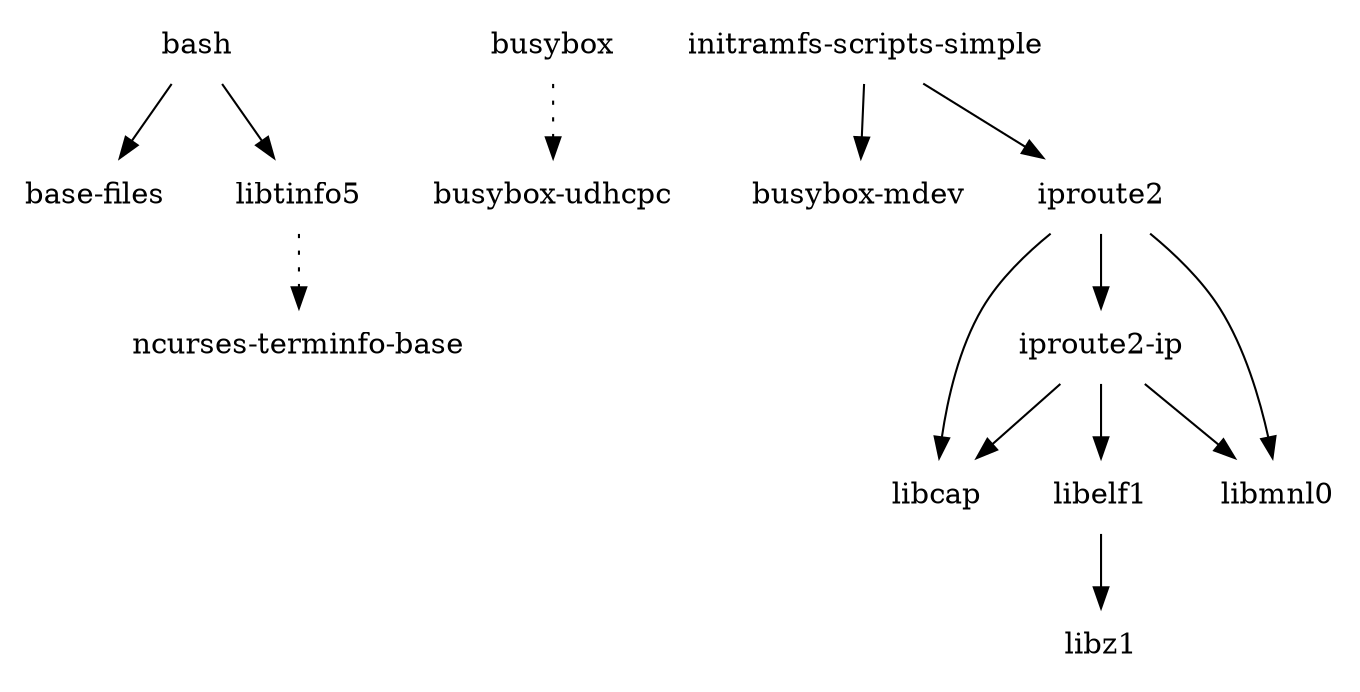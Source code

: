 digraph depends {
    node [shape=plaintext]
"bash" -> "base-files"
"bash" -> "libtinfo5"
"busybox" -> "busybox-udhcpc" [style=dotted]
"initramfs-scripts-simple" -> "busybox-mdev"
"initramfs-scripts-simple" -> "iproute2"
"iproute2-ip" -> "libcap"
"iproute2-ip" -> "libelf1"
"iproute2-ip" -> "libmnl0"
"iproute2" -> "iproute2-ip"
"iproute2" -> "libcap"
"iproute2" -> "libmnl0"
"libelf1" -> "libz1"
"libtinfo5" -> "ncurses-terminfo-base" [style=dotted]
}
